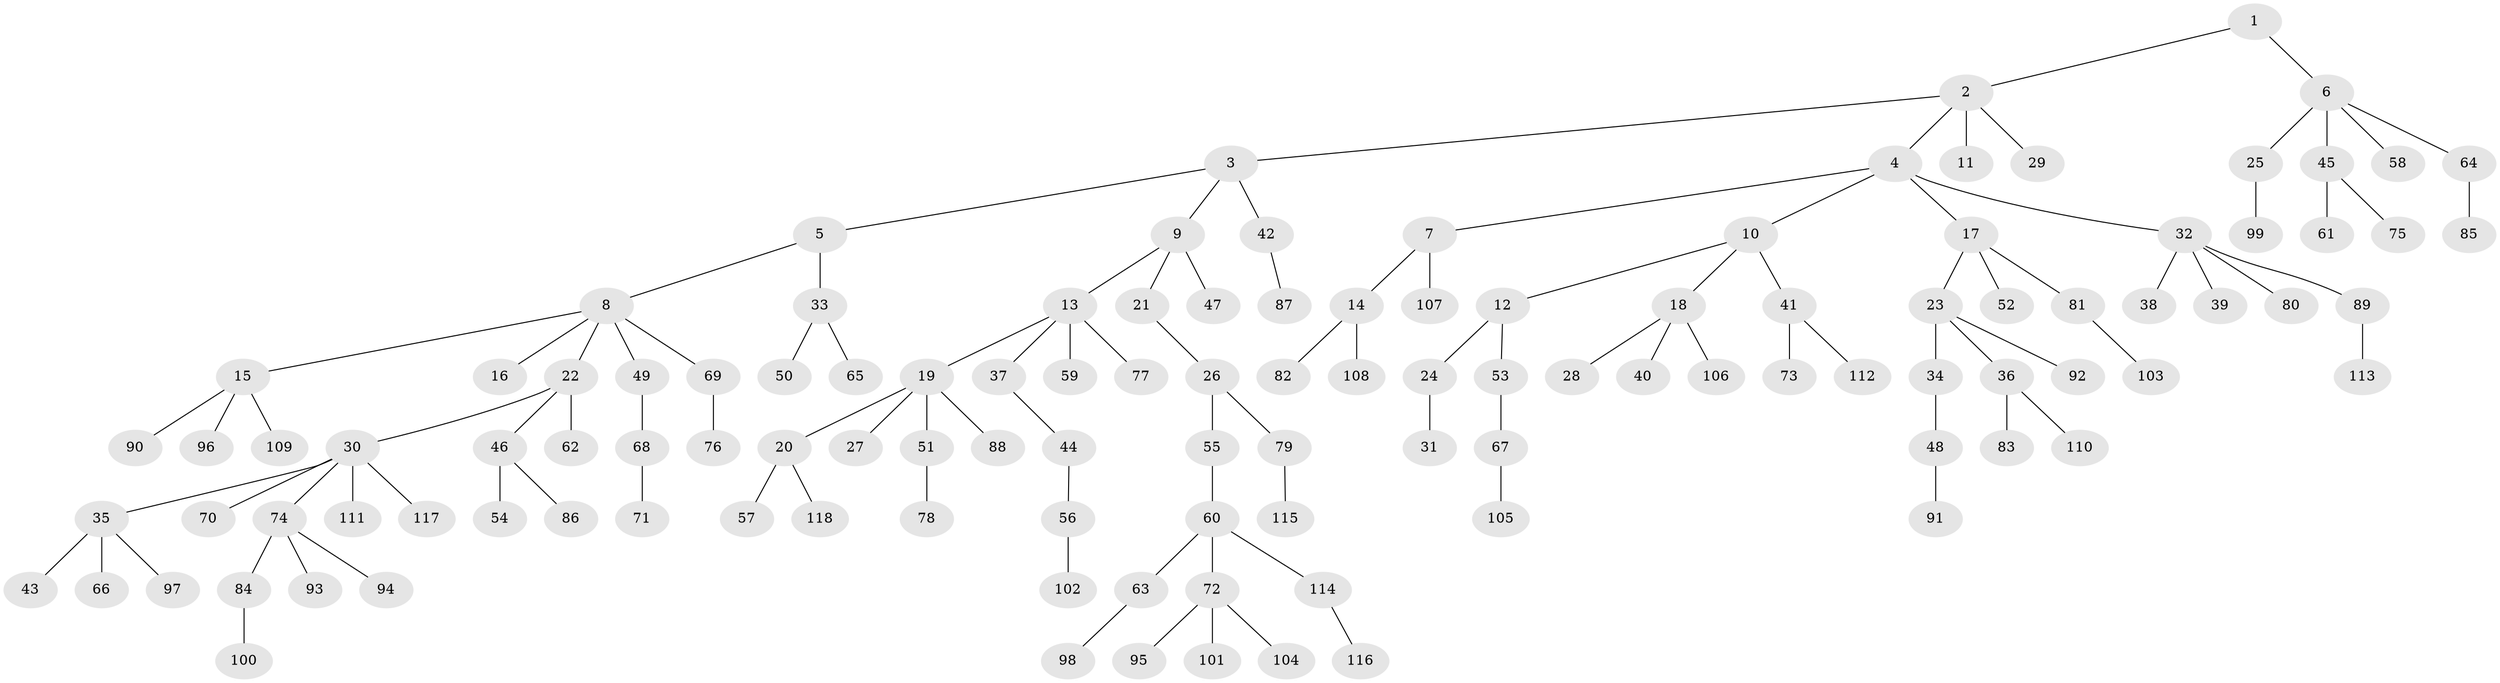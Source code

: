 // coarse degree distribution, {1: 0.8085106382978723, 2: 0.10638297872340426, 4: 0.06382978723404255, 32: 0.02127659574468085}
// Generated by graph-tools (version 1.1) at 2025/55/03/04/25 21:55:49]
// undirected, 118 vertices, 117 edges
graph export_dot {
graph [start="1"]
  node [color=gray90,style=filled];
  1;
  2;
  3;
  4;
  5;
  6;
  7;
  8;
  9;
  10;
  11;
  12;
  13;
  14;
  15;
  16;
  17;
  18;
  19;
  20;
  21;
  22;
  23;
  24;
  25;
  26;
  27;
  28;
  29;
  30;
  31;
  32;
  33;
  34;
  35;
  36;
  37;
  38;
  39;
  40;
  41;
  42;
  43;
  44;
  45;
  46;
  47;
  48;
  49;
  50;
  51;
  52;
  53;
  54;
  55;
  56;
  57;
  58;
  59;
  60;
  61;
  62;
  63;
  64;
  65;
  66;
  67;
  68;
  69;
  70;
  71;
  72;
  73;
  74;
  75;
  76;
  77;
  78;
  79;
  80;
  81;
  82;
  83;
  84;
  85;
  86;
  87;
  88;
  89;
  90;
  91;
  92;
  93;
  94;
  95;
  96;
  97;
  98;
  99;
  100;
  101;
  102;
  103;
  104;
  105;
  106;
  107;
  108;
  109;
  110;
  111;
  112;
  113;
  114;
  115;
  116;
  117;
  118;
  1 -- 2;
  1 -- 6;
  2 -- 3;
  2 -- 4;
  2 -- 11;
  2 -- 29;
  3 -- 5;
  3 -- 9;
  3 -- 42;
  4 -- 7;
  4 -- 10;
  4 -- 17;
  4 -- 32;
  5 -- 8;
  5 -- 33;
  6 -- 25;
  6 -- 45;
  6 -- 58;
  6 -- 64;
  7 -- 14;
  7 -- 107;
  8 -- 15;
  8 -- 16;
  8 -- 22;
  8 -- 49;
  8 -- 69;
  9 -- 13;
  9 -- 21;
  9 -- 47;
  10 -- 12;
  10 -- 18;
  10 -- 41;
  12 -- 24;
  12 -- 53;
  13 -- 19;
  13 -- 37;
  13 -- 59;
  13 -- 77;
  14 -- 82;
  14 -- 108;
  15 -- 90;
  15 -- 96;
  15 -- 109;
  17 -- 23;
  17 -- 52;
  17 -- 81;
  18 -- 28;
  18 -- 40;
  18 -- 106;
  19 -- 20;
  19 -- 27;
  19 -- 51;
  19 -- 88;
  20 -- 57;
  20 -- 118;
  21 -- 26;
  22 -- 30;
  22 -- 46;
  22 -- 62;
  23 -- 34;
  23 -- 36;
  23 -- 92;
  24 -- 31;
  25 -- 99;
  26 -- 55;
  26 -- 79;
  30 -- 35;
  30 -- 70;
  30 -- 74;
  30 -- 111;
  30 -- 117;
  32 -- 38;
  32 -- 39;
  32 -- 80;
  32 -- 89;
  33 -- 50;
  33 -- 65;
  34 -- 48;
  35 -- 43;
  35 -- 66;
  35 -- 97;
  36 -- 83;
  36 -- 110;
  37 -- 44;
  41 -- 73;
  41 -- 112;
  42 -- 87;
  44 -- 56;
  45 -- 61;
  45 -- 75;
  46 -- 54;
  46 -- 86;
  48 -- 91;
  49 -- 68;
  51 -- 78;
  53 -- 67;
  55 -- 60;
  56 -- 102;
  60 -- 63;
  60 -- 72;
  60 -- 114;
  63 -- 98;
  64 -- 85;
  67 -- 105;
  68 -- 71;
  69 -- 76;
  72 -- 95;
  72 -- 101;
  72 -- 104;
  74 -- 84;
  74 -- 93;
  74 -- 94;
  79 -- 115;
  81 -- 103;
  84 -- 100;
  89 -- 113;
  114 -- 116;
}
